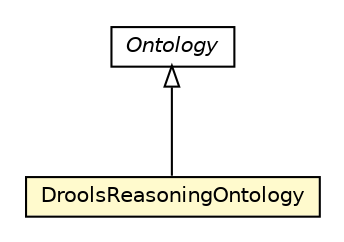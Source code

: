 #!/usr/local/bin/dot
#
# Class diagram 
# Generated by UMLGraph version R5_6-24-gf6e263 (http://www.umlgraph.org/)
#

digraph G {
	edge [fontname="Helvetica",fontsize=10,labelfontname="Helvetica",labelfontsize=10];
	node [fontname="Helvetica",fontsize=10,shape=plaintext];
	nodesep=0.25;
	ranksep=0.5;
	// org.universAAL.middleware.owl.Ontology
	c3671804 [label=<<table title="org.universAAL.middleware.owl.Ontology" border="0" cellborder="1" cellspacing="0" cellpadding="2" port="p" href="../../middleware/owl/Ontology.html">
		<tr><td><table border="0" cellspacing="0" cellpadding="1">
<tr><td align="center" balign="center"><font face="Helvetica-Oblique"> Ontology </font></td></tr>
		</table></td></tr>
		</table>>, URL="../../middleware/owl/Ontology.html", fontname="Helvetica", fontcolor="black", fontsize=10.0];
	// org.universAAL.ontology.drools.DroolsReasoningOntology
	c3672780 [label=<<table title="org.universAAL.ontology.drools.DroolsReasoningOntology" border="0" cellborder="1" cellspacing="0" cellpadding="2" port="p" bgcolor="lemonChiffon" href="./DroolsReasoningOntology.html">
		<tr><td><table border="0" cellspacing="0" cellpadding="1">
<tr><td align="center" balign="center"> DroolsReasoningOntology </td></tr>
		</table></td></tr>
		</table>>, URL="./DroolsReasoningOntology.html", fontname="Helvetica", fontcolor="black", fontsize=10.0];
	//org.universAAL.ontology.drools.DroolsReasoningOntology extends org.universAAL.middleware.owl.Ontology
	c3671804:p -> c3672780:p [dir=back,arrowtail=empty];
}

